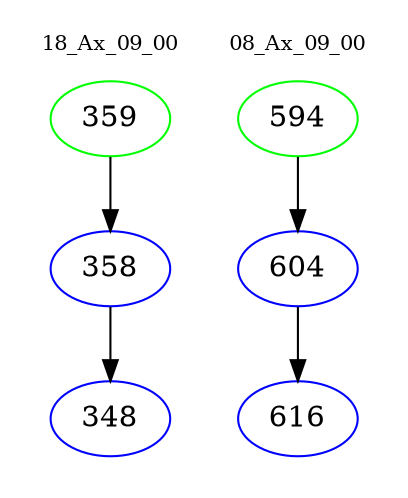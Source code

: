 digraph{
subgraph cluster_0 {
color = white
label = "18_Ax_09_00";
fontsize=10;
T0_359 [label="359", color="green"]
T0_359 -> T0_358 [color="black"]
T0_358 [label="358", color="blue"]
T0_358 -> T0_348 [color="black"]
T0_348 [label="348", color="blue"]
}
subgraph cluster_1 {
color = white
label = "08_Ax_09_00";
fontsize=10;
T1_594 [label="594", color="green"]
T1_594 -> T1_604 [color="black"]
T1_604 [label="604", color="blue"]
T1_604 -> T1_616 [color="black"]
T1_616 [label="616", color="blue"]
}
}
